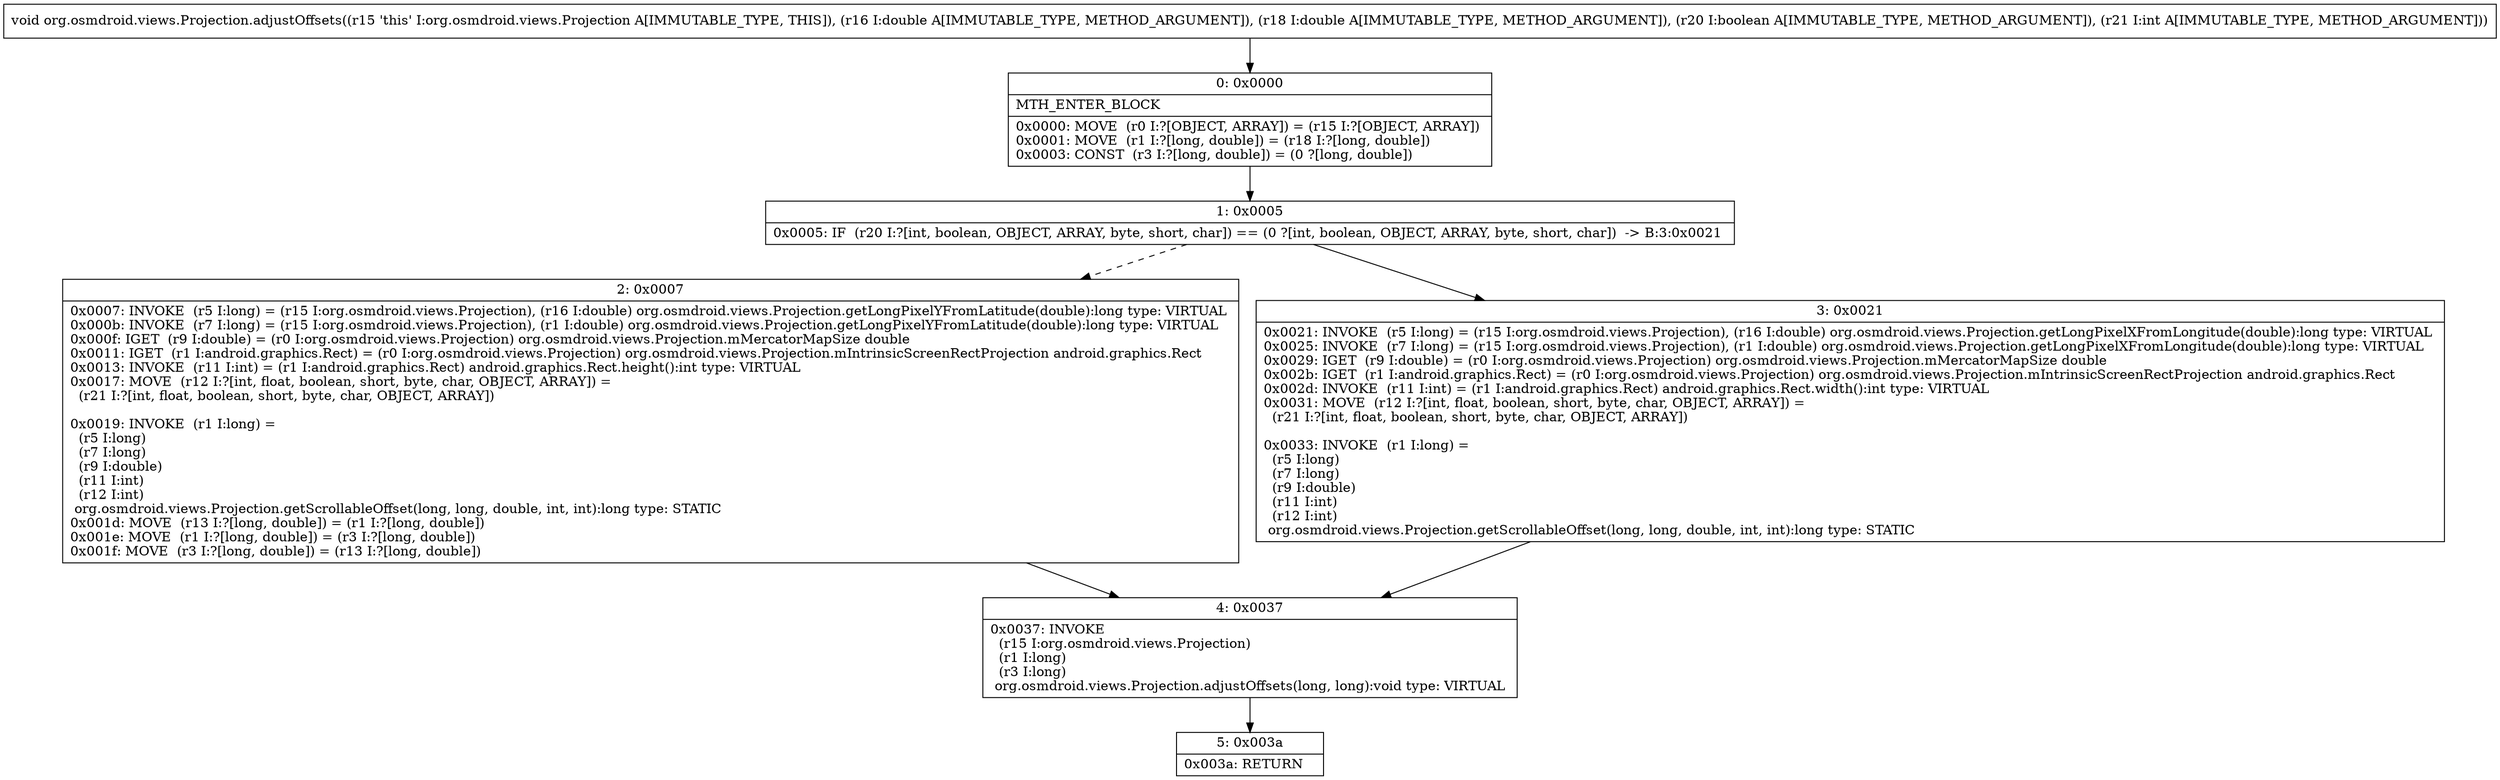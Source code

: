 digraph "CFG fororg.osmdroid.views.Projection.adjustOffsets(DDZI)V" {
Node_0 [shape=record,label="{0\:\ 0x0000|MTH_ENTER_BLOCK\l|0x0000: MOVE  (r0 I:?[OBJECT, ARRAY]) = (r15 I:?[OBJECT, ARRAY]) \l0x0001: MOVE  (r1 I:?[long, double]) = (r18 I:?[long, double]) \l0x0003: CONST  (r3 I:?[long, double]) = (0 ?[long, double]) \l}"];
Node_1 [shape=record,label="{1\:\ 0x0005|0x0005: IF  (r20 I:?[int, boolean, OBJECT, ARRAY, byte, short, char]) == (0 ?[int, boolean, OBJECT, ARRAY, byte, short, char])  \-\> B:3:0x0021 \l}"];
Node_2 [shape=record,label="{2\:\ 0x0007|0x0007: INVOKE  (r5 I:long) = (r15 I:org.osmdroid.views.Projection), (r16 I:double) org.osmdroid.views.Projection.getLongPixelYFromLatitude(double):long type: VIRTUAL \l0x000b: INVOKE  (r7 I:long) = (r15 I:org.osmdroid.views.Projection), (r1 I:double) org.osmdroid.views.Projection.getLongPixelYFromLatitude(double):long type: VIRTUAL \l0x000f: IGET  (r9 I:double) = (r0 I:org.osmdroid.views.Projection) org.osmdroid.views.Projection.mMercatorMapSize double \l0x0011: IGET  (r1 I:android.graphics.Rect) = (r0 I:org.osmdroid.views.Projection) org.osmdroid.views.Projection.mIntrinsicScreenRectProjection android.graphics.Rect \l0x0013: INVOKE  (r11 I:int) = (r1 I:android.graphics.Rect) android.graphics.Rect.height():int type: VIRTUAL \l0x0017: MOVE  (r12 I:?[int, float, boolean, short, byte, char, OBJECT, ARRAY]) = \l  (r21 I:?[int, float, boolean, short, byte, char, OBJECT, ARRAY])\l \l0x0019: INVOKE  (r1 I:long) = \l  (r5 I:long)\l  (r7 I:long)\l  (r9 I:double)\l  (r11 I:int)\l  (r12 I:int)\l org.osmdroid.views.Projection.getScrollableOffset(long, long, double, int, int):long type: STATIC \l0x001d: MOVE  (r13 I:?[long, double]) = (r1 I:?[long, double]) \l0x001e: MOVE  (r1 I:?[long, double]) = (r3 I:?[long, double]) \l0x001f: MOVE  (r3 I:?[long, double]) = (r13 I:?[long, double]) \l}"];
Node_3 [shape=record,label="{3\:\ 0x0021|0x0021: INVOKE  (r5 I:long) = (r15 I:org.osmdroid.views.Projection), (r16 I:double) org.osmdroid.views.Projection.getLongPixelXFromLongitude(double):long type: VIRTUAL \l0x0025: INVOKE  (r7 I:long) = (r15 I:org.osmdroid.views.Projection), (r1 I:double) org.osmdroid.views.Projection.getLongPixelXFromLongitude(double):long type: VIRTUAL \l0x0029: IGET  (r9 I:double) = (r0 I:org.osmdroid.views.Projection) org.osmdroid.views.Projection.mMercatorMapSize double \l0x002b: IGET  (r1 I:android.graphics.Rect) = (r0 I:org.osmdroid.views.Projection) org.osmdroid.views.Projection.mIntrinsicScreenRectProjection android.graphics.Rect \l0x002d: INVOKE  (r11 I:int) = (r1 I:android.graphics.Rect) android.graphics.Rect.width():int type: VIRTUAL \l0x0031: MOVE  (r12 I:?[int, float, boolean, short, byte, char, OBJECT, ARRAY]) = \l  (r21 I:?[int, float, boolean, short, byte, char, OBJECT, ARRAY])\l \l0x0033: INVOKE  (r1 I:long) = \l  (r5 I:long)\l  (r7 I:long)\l  (r9 I:double)\l  (r11 I:int)\l  (r12 I:int)\l org.osmdroid.views.Projection.getScrollableOffset(long, long, double, int, int):long type: STATIC \l}"];
Node_4 [shape=record,label="{4\:\ 0x0037|0x0037: INVOKE  \l  (r15 I:org.osmdroid.views.Projection)\l  (r1 I:long)\l  (r3 I:long)\l org.osmdroid.views.Projection.adjustOffsets(long, long):void type: VIRTUAL \l}"];
Node_5 [shape=record,label="{5\:\ 0x003a|0x003a: RETURN   \l}"];
MethodNode[shape=record,label="{void org.osmdroid.views.Projection.adjustOffsets((r15 'this' I:org.osmdroid.views.Projection A[IMMUTABLE_TYPE, THIS]), (r16 I:double A[IMMUTABLE_TYPE, METHOD_ARGUMENT]), (r18 I:double A[IMMUTABLE_TYPE, METHOD_ARGUMENT]), (r20 I:boolean A[IMMUTABLE_TYPE, METHOD_ARGUMENT]), (r21 I:int A[IMMUTABLE_TYPE, METHOD_ARGUMENT])) }"];
MethodNode -> Node_0;
Node_0 -> Node_1;
Node_1 -> Node_2[style=dashed];
Node_1 -> Node_3;
Node_2 -> Node_4;
Node_3 -> Node_4;
Node_4 -> Node_5;
}


